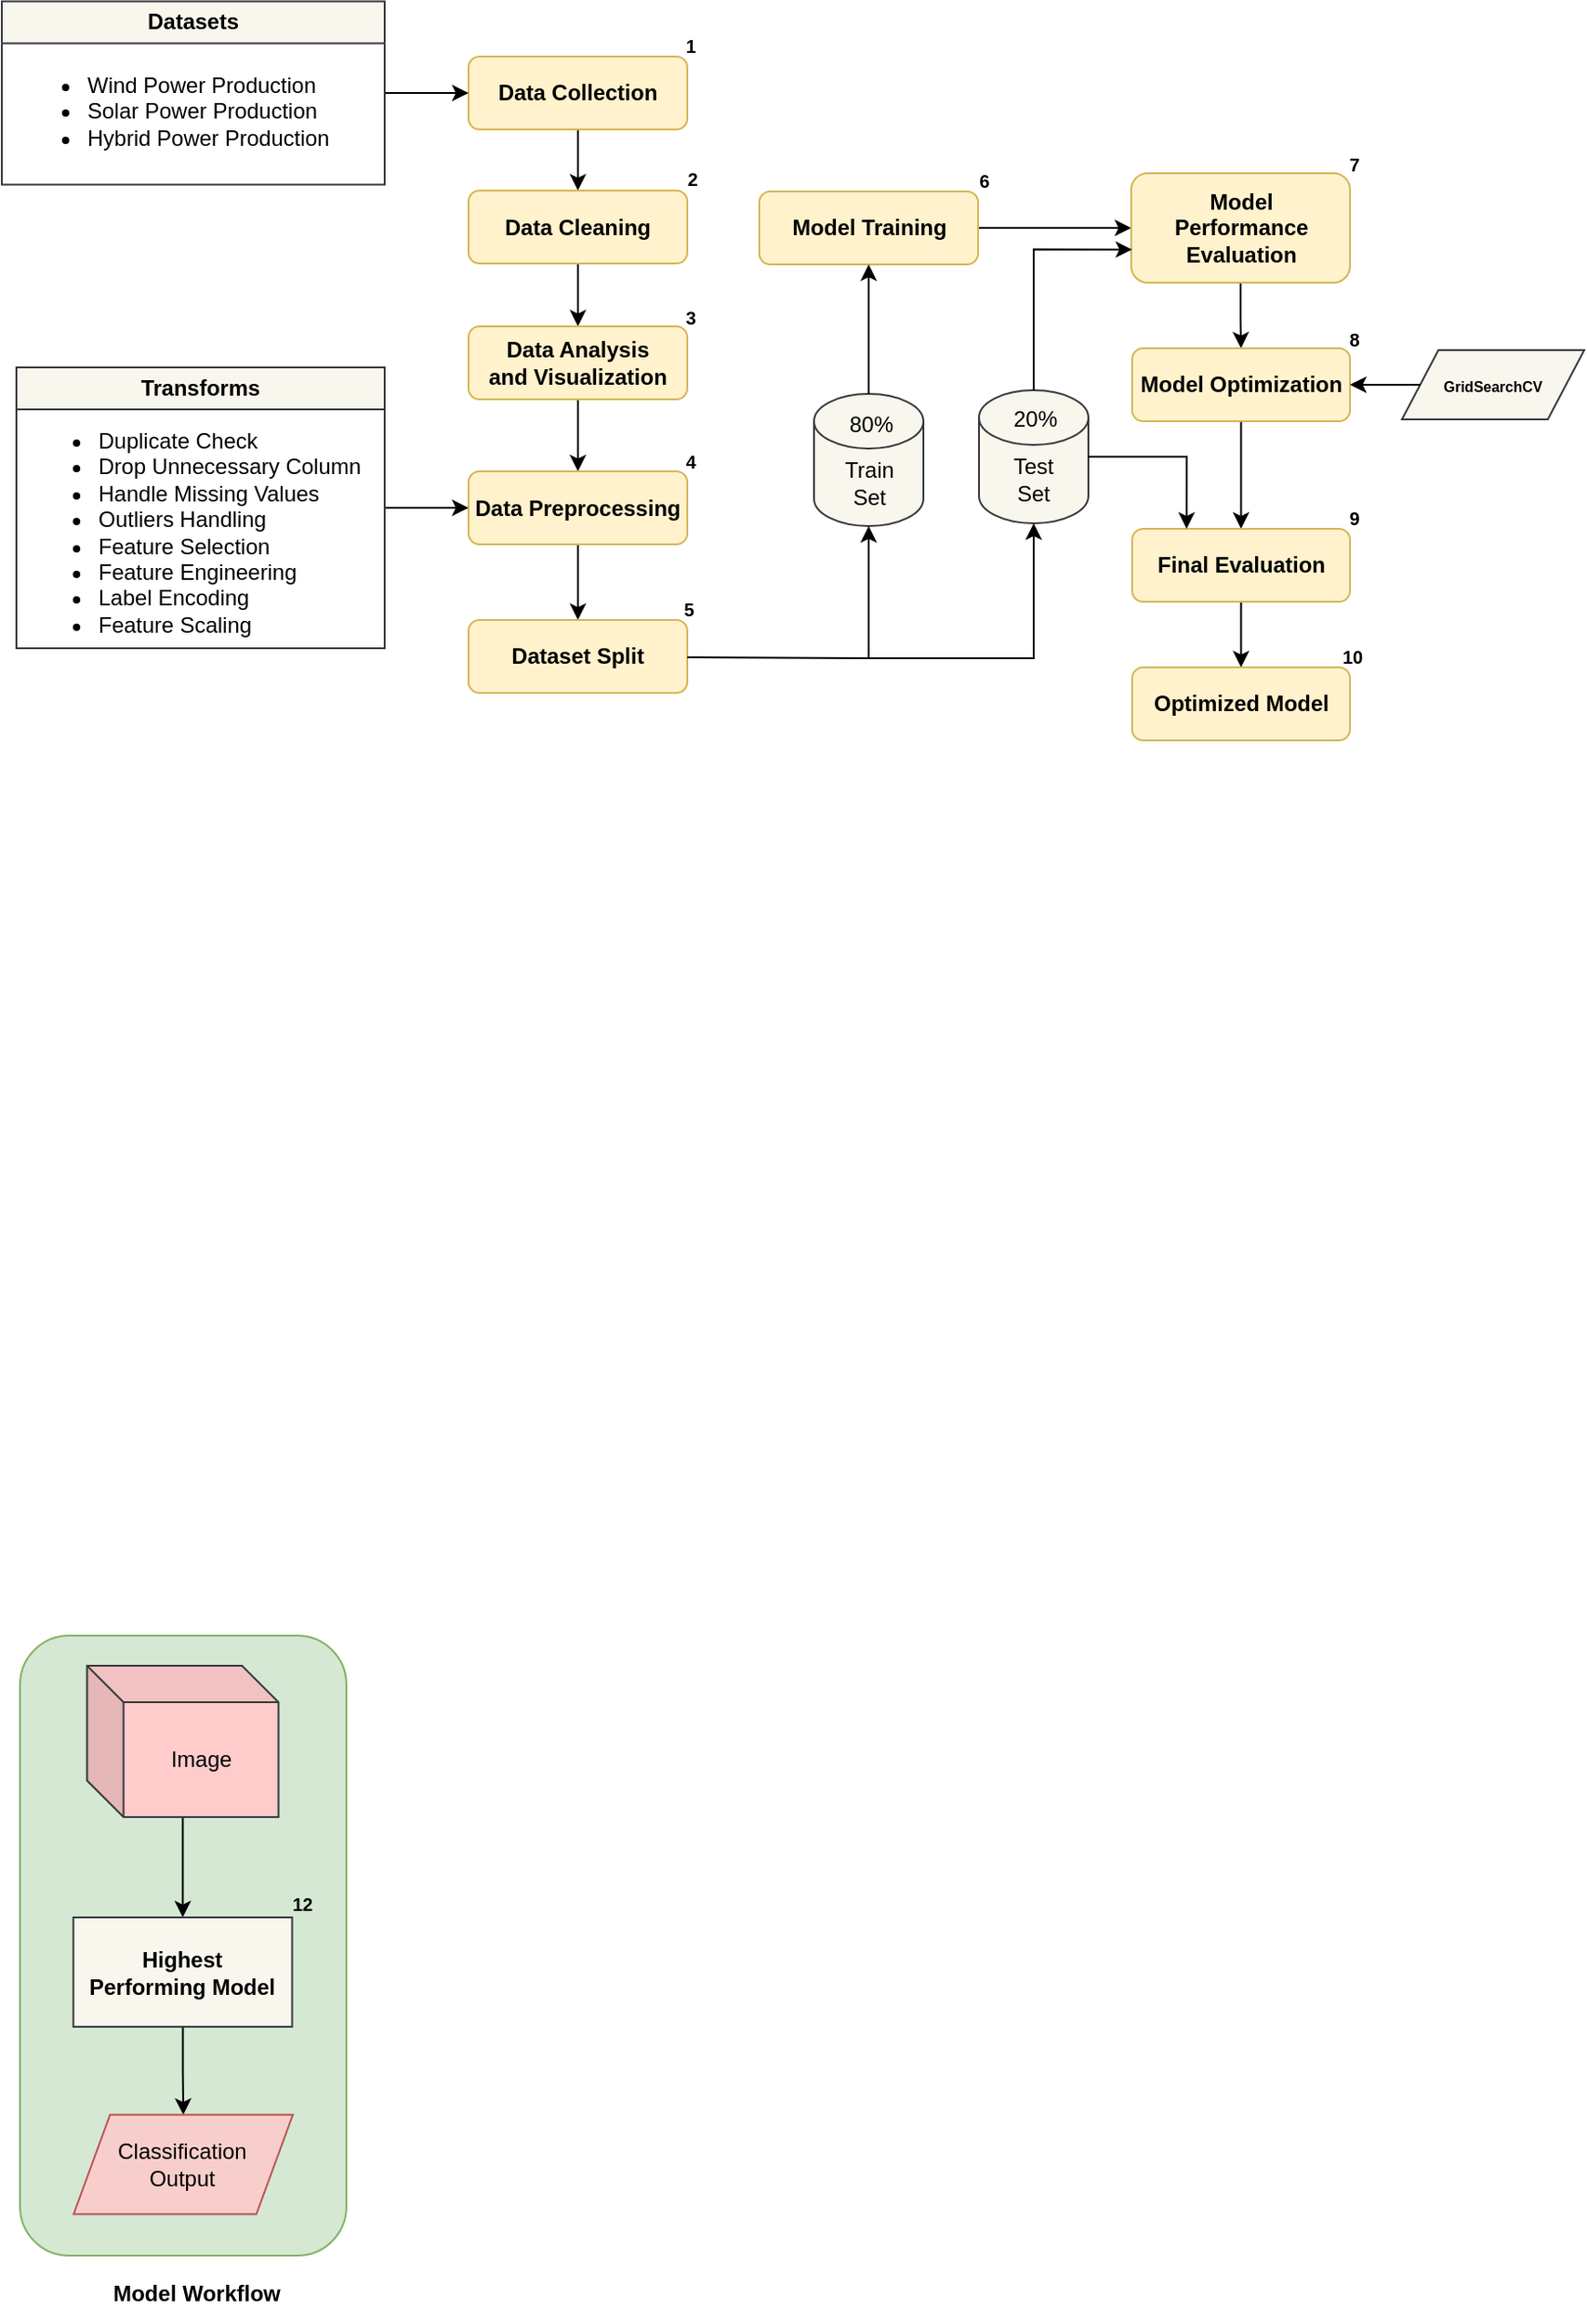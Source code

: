 <mxfile version="24.7.7">
  <diagram name="Page-1" id="dipAg9F32XSySP343pbI">
    <mxGraphModel dx="1434" dy="738" grid="1" gridSize="10" guides="1" tooltips="1" connect="1" arrows="1" fold="1" page="1" pageScale="1" pageWidth="1100" pageHeight="850" math="0" shadow="0">
      <root>
        <mxCell id="0" />
        <mxCell id="1" parent="0" />
        <mxCell id="JdqeZymZgtsDF4_kYVaT-68" style="edgeStyle=orthogonalEdgeStyle;rounded=0;orthogonalLoop=1;jettySize=auto;html=1;entryX=0.5;entryY=0;entryDx=0;entryDy=0;" parent="1" source="JdqeZymZgtsDF4_kYVaT-3" target="JdqeZymZgtsDF4_kYVaT-5" edge="1">
          <mxGeometry relative="1" as="geometry" />
        </mxCell>
        <mxCell id="JdqeZymZgtsDF4_kYVaT-3" value="Data Collection" style="rounded=1;whiteSpace=wrap;html=1;fontStyle=1;fillColor=#fff2cc;strokeColor=#d6b656;" parent="1" vertex="1">
          <mxGeometry x="398" y="94" width="120" height="40" as="geometry" />
        </mxCell>
        <mxCell id="JdqeZymZgtsDF4_kYVaT-70" style="edgeStyle=orthogonalEdgeStyle;rounded=0;orthogonalLoop=1;jettySize=auto;html=1;entryX=0.5;entryY=0;entryDx=0;entryDy=0;" parent="1" source="JdqeZymZgtsDF4_kYVaT-5" target="JdqeZymZgtsDF4_kYVaT-7" edge="1">
          <mxGeometry relative="1" as="geometry" />
        </mxCell>
        <mxCell id="JdqeZymZgtsDF4_kYVaT-5" value="Data Cleaning" style="rounded=1;whiteSpace=wrap;html=1;fontStyle=1;fillColor=#fff2cc;strokeColor=#d6b656;" parent="1" vertex="1">
          <mxGeometry x="398" y="167.5" width="120" height="40" as="geometry" />
        </mxCell>
        <mxCell id="JdqeZymZgtsDF4_kYVaT-71" style="edgeStyle=orthogonalEdgeStyle;rounded=0;orthogonalLoop=1;jettySize=auto;html=1;entryX=0.5;entryY=0;entryDx=0;entryDy=0;" parent="1" source="JdqeZymZgtsDF4_kYVaT-7" target="JdqeZymZgtsDF4_kYVaT-9" edge="1">
          <mxGeometry relative="1" as="geometry" />
        </mxCell>
        <mxCell id="JdqeZymZgtsDF4_kYVaT-7" value="Data Analysis&lt;br&gt;and Visualization" style="rounded=1;whiteSpace=wrap;html=1;fontStyle=1;fillColor=#fff2cc;strokeColor=#d6b656;" parent="1" vertex="1">
          <mxGeometry x="398" y="242" width="120" height="40" as="geometry" />
        </mxCell>
        <mxCell id="JdqeZymZgtsDF4_kYVaT-72" style="edgeStyle=orthogonalEdgeStyle;rounded=0;orthogonalLoop=1;jettySize=auto;html=1;entryX=0.5;entryY=0;entryDx=0;entryDy=0;" parent="1" source="JdqeZymZgtsDF4_kYVaT-9" target="JdqeZymZgtsDF4_kYVaT-16" edge="1">
          <mxGeometry relative="1" as="geometry" />
        </mxCell>
        <mxCell id="JdqeZymZgtsDF4_kYVaT-9" value="Data Preprocessing" style="rounded=1;whiteSpace=wrap;html=1;fontStyle=1;fillColor=#fff2cc;strokeColor=#d6b656;" parent="1" vertex="1">
          <mxGeometry x="398" y="321.5" width="120" height="40" as="geometry" />
        </mxCell>
        <mxCell id="JdqeZymZgtsDF4_kYVaT-16" value="Dataset Split" style="rounded=1;whiteSpace=wrap;html=1;fontStyle=1;fillColor=#fff2cc;strokeColor=#d6b656;" parent="1" vertex="1">
          <mxGeometry x="398" y="403" width="120" height="40" as="geometry" />
        </mxCell>
        <mxCell id="JdqeZymZgtsDF4_kYVaT-18" value="" style="group" parent="1" vertex="1" connectable="0">
          <mxGeometry x="587.5" y="279" width="61" height="72.5" as="geometry" />
        </mxCell>
        <mxCell id="JdqeZymZgtsDF4_kYVaT-19" value="Train&lt;br&gt;Set" style="shape=cylinder3;whiteSpace=wrap;html=1;boundedLbl=1;backgroundOutline=1;size=15;fillColor=#f9f7ed;strokeColor=#36393d;" parent="JdqeZymZgtsDF4_kYVaT-18" vertex="1">
          <mxGeometry width="60" height="72.5" as="geometry" />
        </mxCell>
        <mxCell id="JdqeZymZgtsDF4_kYVaT-20" value="80%" style="text;html=1;align=center;verticalAlign=middle;whiteSpace=wrap;rounded=0;" parent="JdqeZymZgtsDF4_kYVaT-18" vertex="1">
          <mxGeometry x="1" y="6.5" width="60" height="20" as="geometry" />
        </mxCell>
        <mxCell id="JdqeZymZgtsDF4_kYVaT-102" value="" style="edgeStyle=orthogonalEdgeStyle;rounded=0;orthogonalLoop=1;jettySize=auto;html=1;" parent="1" source="JdqeZymZgtsDF4_kYVaT-25" target="JdqeZymZgtsDF4_kYVaT-27" edge="1">
          <mxGeometry relative="1" as="geometry" />
        </mxCell>
        <mxCell id="JdqeZymZgtsDF4_kYVaT-25" value="Model Training" style="rounded=1;whiteSpace=wrap;html=1;fontStyle=1;fillColor=#fff2cc;strokeColor=#d6b656;" parent="1" vertex="1">
          <mxGeometry x="557.5" y="168" width="120" height="40" as="geometry" />
        </mxCell>
        <mxCell id="JdqeZymZgtsDF4_kYVaT-26" value="" style="edgeStyle=orthogonalEdgeStyle;rounded=0;orthogonalLoop=1;jettySize=auto;html=1;" parent="1" source="JdqeZymZgtsDF4_kYVaT-27" target="JdqeZymZgtsDF4_kYVaT-33" edge="1">
          <mxGeometry relative="1" as="geometry" />
        </mxCell>
        <mxCell id="JdqeZymZgtsDF4_kYVaT-27" value="Model&lt;br&gt;Performance&lt;br&gt;Evaluation" style="rounded=1;whiteSpace=wrap;html=1;fontStyle=1;fillColor=#fff2cc;strokeColor=#d6b656;" parent="1" vertex="1">
          <mxGeometry x="761.5" y="158" width="120" height="60" as="geometry" />
        </mxCell>
        <mxCell id="JdqeZymZgtsDF4_kYVaT-28" value="" style="group" parent="1" vertex="1" connectable="0">
          <mxGeometry x="678" y="277" width="61" height="73" as="geometry" />
        </mxCell>
        <mxCell id="JdqeZymZgtsDF4_kYVaT-29" value="Test&lt;br&gt;Set" style="shape=cylinder3;whiteSpace=wrap;html=1;boundedLbl=1;backgroundOutline=1;size=15;fillColor=#f9f7ed;strokeColor=#36393d;" parent="JdqeZymZgtsDF4_kYVaT-28" vertex="1">
          <mxGeometry width="60" height="73" as="geometry" />
        </mxCell>
        <mxCell id="JdqeZymZgtsDF4_kYVaT-30" value="20%" style="text;html=1;align=center;verticalAlign=middle;whiteSpace=wrap;rounded=0;" parent="JdqeZymZgtsDF4_kYVaT-28" vertex="1">
          <mxGeometry x="1" y="5.06" width="60" height="22.77" as="geometry" />
        </mxCell>
        <mxCell id="JdqeZymZgtsDF4_kYVaT-32" value="" style="edgeStyle=orthogonalEdgeStyle;rounded=0;orthogonalLoop=1;jettySize=auto;html=1;" parent="1" source="JdqeZymZgtsDF4_kYVaT-33" target="JdqeZymZgtsDF4_kYVaT-38" edge="1">
          <mxGeometry relative="1" as="geometry" />
        </mxCell>
        <mxCell id="JdqeZymZgtsDF4_kYVaT-33" value="Model Optimization" style="rounded=1;whiteSpace=wrap;html=1;fontStyle=1;fillColor=#fff2cc;strokeColor=#d6b656;" parent="1" vertex="1">
          <mxGeometry x="762" y="254" width="119.5" height="40" as="geometry" />
        </mxCell>
        <mxCell id="JdqeZymZgtsDF4_kYVaT-107" value="" style="edgeStyle=orthogonalEdgeStyle;rounded=0;orthogonalLoop=1;jettySize=auto;html=1;" parent="1" source="JdqeZymZgtsDF4_kYVaT-38" target="JdqeZymZgtsDF4_kYVaT-106" edge="1">
          <mxGeometry relative="1" as="geometry" />
        </mxCell>
        <mxCell id="JdqeZymZgtsDF4_kYVaT-38" value="Final Evaluation" style="rounded=1;whiteSpace=wrap;html=1;fontStyle=1;fillColor=#fff2cc;strokeColor=#d6b656;" parent="1" vertex="1">
          <mxGeometry x="762" y="353" width="119.5" height="40" as="geometry" />
        </mxCell>
        <mxCell id="JdqeZymZgtsDF4_kYVaT-42" value="" style="group" parent="1" vertex="1" connectable="0">
          <mxGeometry x="152" y="960" width="179" height="376" as="geometry" />
        </mxCell>
        <mxCell id="JdqeZymZgtsDF4_kYVaT-43" value="" style="rounded=1;whiteSpace=wrap;html=1;fillColor=#d5e8d4;strokeColor=#82b366;" parent="JdqeZymZgtsDF4_kYVaT-42" vertex="1">
          <mxGeometry width="179" height="340" as="geometry" />
        </mxCell>
        <mxCell id="JdqeZymZgtsDF4_kYVaT-44" style="edgeStyle=orthogonalEdgeStyle;rounded=0;orthogonalLoop=1;jettySize=auto;html=1;entryX=0.5;entryY=0;entryDx=0;entryDy=0;" parent="JdqeZymZgtsDF4_kYVaT-42" source="JdqeZymZgtsDF4_kYVaT-45" target="JdqeZymZgtsDF4_kYVaT-47" edge="1">
          <mxGeometry relative="1" as="geometry" />
        </mxCell>
        <mxCell id="JdqeZymZgtsDF4_kYVaT-45" value="Image" style="shape=cube;whiteSpace=wrap;html=1;boundedLbl=1;backgroundOutline=1;darkOpacity=0.05;darkOpacity2=0.1;fillColor=#ffcccc;strokeColor=#36393d;" parent="JdqeZymZgtsDF4_kYVaT-42" vertex="1">
          <mxGeometry x="36.75" y="16.5" width="105" height="83" as="geometry" />
        </mxCell>
        <mxCell id="JdqeZymZgtsDF4_kYVaT-46" value="" style="edgeStyle=orthogonalEdgeStyle;rounded=0;orthogonalLoop=1;jettySize=auto;html=1;" parent="JdqeZymZgtsDF4_kYVaT-42" source="JdqeZymZgtsDF4_kYVaT-47" target="JdqeZymZgtsDF4_kYVaT-48" edge="1">
          <mxGeometry relative="1" as="geometry" />
        </mxCell>
        <mxCell id="JdqeZymZgtsDF4_kYVaT-47" value="Highest&lt;br&gt;Performing Model" style="rounded=0;whiteSpace=wrap;html=1;fontStyle=1;fillColor=#f9f7ed;strokeColor=#36393d;" parent="JdqeZymZgtsDF4_kYVaT-42" vertex="1">
          <mxGeometry x="29.25" y="154.5" width="120" height="60" as="geometry" />
        </mxCell>
        <mxCell id="JdqeZymZgtsDF4_kYVaT-48" value="&lt;div&gt;Classification&lt;br&gt;Output&lt;/div&gt;" style="shape=parallelogram;perimeter=parallelogramPerimeter;whiteSpace=wrap;html=1;fixedSize=1;fillColor=#f8cecc;strokeColor=#b85450;" parent="JdqeZymZgtsDF4_kYVaT-42" vertex="1">
          <mxGeometry x="29.38" y="262.75" width="120.25" height="54.5" as="geometry" />
        </mxCell>
        <mxCell id="JdqeZymZgtsDF4_kYVaT-49" value="&lt;font style=&quot;font-size: 12px;&quot;&gt;Model Workflow&lt;/font&gt;" style="text;html=1;align=center;verticalAlign=middle;whiteSpace=wrap;rounded=0;fontStyle=1" parent="JdqeZymZgtsDF4_kYVaT-42" vertex="1">
          <mxGeometry x="40" y="346" width="114.25" height="30" as="geometry" />
        </mxCell>
        <mxCell id="JdqeZymZgtsDF4_kYVaT-50" value="&lt;b&gt;&lt;font style=&quot;font-size: 10px;&quot;&gt;12&lt;/font&gt;&lt;/b&gt;" style="text;html=1;align=center;verticalAlign=middle;whiteSpace=wrap;rounded=0;" parent="JdqeZymZgtsDF4_kYVaT-42" vertex="1">
          <mxGeometry x="144.75" y="139.5" width="20" height="15" as="geometry" />
        </mxCell>
        <mxCell id="JdqeZymZgtsDF4_kYVaT-53" value="&lt;b&gt;&lt;font style=&quot;font-size: 10px;&quot;&gt;1&lt;/font&gt;&lt;/b&gt;" style="text;html=1;align=center;verticalAlign=middle;whiteSpace=wrap;rounded=0;" parent="1" vertex="1">
          <mxGeometry x="510" y="80" width="20" height="15" as="geometry" />
        </mxCell>
        <mxCell id="JdqeZymZgtsDF4_kYVaT-54" value="&lt;b&gt;&lt;font style=&quot;font-size: 10px;&quot;&gt;2&lt;/font&gt;&lt;/b&gt;" style="text;html=1;align=center;verticalAlign=middle;whiteSpace=wrap;rounded=0;" parent="1" vertex="1">
          <mxGeometry x="511" y="153" width="20" height="15" as="geometry" />
        </mxCell>
        <mxCell id="JdqeZymZgtsDF4_kYVaT-55" value="&lt;b&gt;&lt;font style=&quot;font-size: 10px;&quot;&gt;3&lt;/font&gt;&lt;/b&gt;" style="text;html=1;align=center;verticalAlign=middle;whiteSpace=wrap;rounded=0;" parent="1" vertex="1">
          <mxGeometry x="510" y="229" width="20" height="15" as="geometry" />
        </mxCell>
        <mxCell id="JdqeZymZgtsDF4_kYVaT-56" value="&lt;b&gt;&lt;font style=&quot;font-size: 10px;&quot;&gt;4&lt;/font&gt;&lt;/b&gt;" style="text;html=1;align=center;verticalAlign=middle;whiteSpace=wrap;rounded=0;" parent="1" vertex="1">
          <mxGeometry x="510" y="308.5" width="20" height="15" as="geometry" />
        </mxCell>
        <mxCell id="JdqeZymZgtsDF4_kYVaT-57" value="&lt;b&gt;&lt;font style=&quot;font-size: 10px;&quot;&gt;5&lt;/font&gt;&lt;/b&gt;" style="text;html=1;align=center;verticalAlign=middle;whiteSpace=wrap;rounded=0;" parent="1" vertex="1">
          <mxGeometry x="509" y="389" width="20" height="15" as="geometry" />
        </mxCell>
        <mxCell id="JdqeZymZgtsDF4_kYVaT-58" value="&lt;b&gt;&lt;font style=&quot;font-size: 10px;&quot;&gt;6&lt;/font&gt;&lt;/b&gt;" style="text;html=1;align=center;verticalAlign=middle;whiteSpace=wrap;rounded=0;" parent="1" vertex="1">
          <mxGeometry x="671" y="154.5" width="20" height="15" as="geometry" />
        </mxCell>
        <mxCell id="JdqeZymZgtsDF4_kYVaT-59" value="&lt;b&gt;&lt;font style=&quot;font-size: 10px;&quot;&gt;7&lt;/font&gt;&lt;/b&gt;" style="text;html=1;align=center;verticalAlign=middle;whiteSpace=wrap;rounded=0;" parent="1" vertex="1">
          <mxGeometry x="874" y="145" width="20" height="15" as="geometry" />
        </mxCell>
        <mxCell id="JdqeZymZgtsDF4_kYVaT-60" value="&lt;b&gt;&lt;font style=&quot;font-size: 10px;&quot;&gt;8&lt;/font&gt;&lt;/b&gt;" style="text;html=1;align=center;verticalAlign=middle;whiteSpace=wrap;rounded=0;" parent="1" vertex="1">
          <mxGeometry x="874" y="241" width="20" height="15" as="geometry" />
        </mxCell>
        <mxCell id="JdqeZymZgtsDF4_kYVaT-61" value="&lt;b&gt;&lt;font style=&quot;font-size: 10px;&quot;&gt;9&lt;/font&gt;&lt;/b&gt;" style="text;html=1;align=center;verticalAlign=middle;whiteSpace=wrap;rounded=0;" parent="1" vertex="1">
          <mxGeometry x="874" y="339" width="20" height="15" as="geometry" />
        </mxCell>
        <mxCell id="JdqeZymZgtsDF4_kYVaT-62" value="&lt;b&gt;&lt;font style=&quot;font-size: 10px;&quot;&gt;10&lt;/font&gt;&lt;/b&gt;" style="text;html=1;align=center;verticalAlign=middle;whiteSpace=wrap;rounded=0;" parent="1" vertex="1">
          <mxGeometry x="873" y="415.5" width="20" height="15" as="geometry" />
        </mxCell>
        <mxCell id="JdqeZymZgtsDF4_kYVaT-98" value="" style="endArrow=classic;html=1;rounded=0;entryX=0.5;entryY=1;entryDx=0;entryDy=0;entryPerimeter=0;" parent="1" target="JdqeZymZgtsDF4_kYVaT-29" edge="1">
          <mxGeometry width="50" height="50" relative="1" as="geometry">
            <mxPoint x="618" y="424" as="sourcePoint" />
            <mxPoint x="708" y="387" as="targetPoint" />
            <Array as="points">
              <mxPoint x="708" y="424" />
            </Array>
          </mxGeometry>
        </mxCell>
        <mxCell id="JdqeZymZgtsDF4_kYVaT-99" style="edgeStyle=orthogonalEdgeStyle;rounded=0;orthogonalLoop=1;jettySize=auto;html=1;entryX=0.5;entryY=1;entryDx=0;entryDy=0;entryPerimeter=0;" parent="1" target="JdqeZymZgtsDF4_kYVaT-19" edge="1">
          <mxGeometry relative="1" as="geometry">
            <mxPoint x="518" y="423.5" as="sourcePoint" />
            <mxPoint x="618" y="354" as="targetPoint" />
          </mxGeometry>
        </mxCell>
        <mxCell id="JdqeZymZgtsDF4_kYVaT-100" value="" style="edgeStyle=orthogonalEdgeStyle;rounded=0;orthogonalLoop=1;jettySize=auto;html=1;" parent="1" source="JdqeZymZgtsDF4_kYVaT-19" target="JdqeZymZgtsDF4_kYVaT-25" edge="1">
          <mxGeometry relative="1" as="geometry" />
        </mxCell>
        <mxCell id="JdqeZymZgtsDF4_kYVaT-104" style="edgeStyle=orthogonalEdgeStyle;rounded=0;orthogonalLoop=1;jettySize=auto;html=1;entryX=0.004;entryY=0.697;entryDx=0;entryDy=0;entryPerimeter=0;exitX=0.5;exitY=0;exitDx=0;exitDy=0;exitPerimeter=0;" parent="1" source="JdqeZymZgtsDF4_kYVaT-29" target="JdqeZymZgtsDF4_kYVaT-27" edge="1">
          <mxGeometry relative="1" as="geometry" />
        </mxCell>
        <mxCell id="JdqeZymZgtsDF4_kYVaT-105" style="edgeStyle=orthogonalEdgeStyle;rounded=0;orthogonalLoop=1;jettySize=auto;html=1;entryX=0.25;entryY=0;entryDx=0;entryDy=0;" parent="1" source="JdqeZymZgtsDF4_kYVaT-29" target="JdqeZymZgtsDF4_kYVaT-38" edge="1">
          <mxGeometry relative="1" as="geometry" />
        </mxCell>
        <mxCell id="JdqeZymZgtsDF4_kYVaT-106" value="Optimized Model" style="rounded=1;whiteSpace=wrap;html=1;fontStyle=1;fillColor=#fff2cc;strokeColor=#d6b656;" parent="1" vertex="1">
          <mxGeometry x="762" y="429" width="119.5" height="40" as="geometry" />
        </mxCell>
        <mxCell id="JdqeZymZgtsDF4_kYVaT-161" value="" style="group;fontStyle=1" parent="1" vertex="1" connectable="0">
          <mxGeometry x="910" y="255" width="100" height="38" as="geometry" />
        </mxCell>
        <mxCell id="JdqeZymZgtsDF4_kYVaT-160" value="" style="shape=parallelogram;perimeter=parallelogramPerimeter;whiteSpace=wrap;html=1;fixedSize=1;fillColor=#f9f7ed;strokeColor=#36393d;" parent="JdqeZymZgtsDF4_kYVaT-161" vertex="1">
          <mxGeometry width="100" height="38" as="geometry" />
        </mxCell>
        <mxCell id="JdqeZymZgtsDF4_kYVaT-159" value="&lt;font style=&quot;font-size: 8px;&quot;&gt;&lt;b&gt;GridSearchCV&lt;/b&gt;&lt;/font&gt;" style="text;html=1;align=center;verticalAlign=middle;whiteSpace=wrap;rounded=0;" parent="JdqeZymZgtsDF4_kYVaT-161" vertex="1">
          <mxGeometry x="20" y="4" width="60" height="30" as="geometry" />
        </mxCell>
        <mxCell id="JdqeZymZgtsDF4_kYVaT-162" value="" style="edgeStyle=orthogonalEdgeStyle;rounded=0;orthogonalLoop=1;jettySize=auto;html=1;" parent="1" source="JdqeZymZgtsDF4_kYVaT-160" target="JdqeZymZgtsDF4_kYVaT-33" edge="1">
          <mxGeometry relative="1" as="geometry" />
        </mxCell>
        <mxCell id="JdqeZymZgtsDF4_kYVaT-166" value="" style="edgeStyle=orthogonalEdgeStyle;rounded=0;orthogonalLoop=1;jettySize=auto;html=1;" parent="1" source="JdqeZymZgtsDF4_kYVaT-164" target="JdqeZymZgtsDF4_kYVaT-9" edge="1">
          <mxGeometry relative="1" as="geometry" />
        </mxCell>
        <mxCell id="JdqeZymZgtsDF4_kYVaT-164" value="Transforms" style="swimlane;whiteSpace=wrap;html=1;fillColor=#f9f7ed;strokeColor=#36393d;" parent="1" vertex="1">
          <mxGeometry x="150" y="264.5" width="202" height="154" as="geometry" />
        </mxCell>
        <mxCell id="JdqeZymZgtsDF4_kYVaT-165" value="&lt;div&gt;&lt;ul&gt;&lt;li&gt;Duplicate Check&lt;/li&gt;&lt;li&gt;Drop Unnecessary Column&lt;/li&gt;&lt;li&gt;Handle Missing Values&lt;/li&gt;&lt;li&gt;Outliers Handling&lt;/li&gt;&lt;li&gt;Feature Selection&lt;/li&gt;&lt;li&gt;Feature Engineering&lt;/li&gt;&lt;li&gt;Label Encoding&lt;/li&gt;&lt;li&gt;Feature Scaling&lt;/li&gt;&lt;/ul&gt;&lt;/div&gt;" style="text;html=1;align=left;verticalAlign=middle;whiteSpace=wrap;rounded=0;" parent="JdqeZymZgtsDF4_kYVaT-164" vertex="1">
          <mxGeometry x="3" y="31" width="190" height="118" as="geometry" />
        </mxCell>
        <mxCell id="JdqeZymZgtsDF4_kYVaT-170" value="" style="edgeStyle=orthogonalEdgeStyle;rounded=0;orthogonalLoop=1;jettySize=auto;html=1;" parent="1" source="JdqeZymZgtsDF4_kYVaT-167" target="JdqeZymZgtsDF4_kYVaT-3" edge="1">
          <mxGeometry relative="1" as="geometry" />
        </mxCell>
        <mxCell id="JdqeZymZgtsDF4_kYVaT-167" value="Datasets" style="swimlane;whiteSpace=wrap;html=1;fillColor=#f9f7ed;strokeColor=#36393d;" parent="1" vertex="1">
          <mxGeometry x="142" y="63.75" width="210" height="100.5" as="geometry" />
        </mxCell>
        <mxCell id="JdqeZymZgtsDF4_kYVaT-169" value="&lt;div&gt;&lt;ul&gt;&lt;li&gt;Wind Power Production&lt;/li&gt;&lt;li&gt;Solar Power Production&lt;/li&gt;&lt;li&gt;Hybrid Power Production&lt;/li&gt;&lt;/ul&gt;&lt;/div&gt;" style="text;html=1;align=left;verticalAlign=middle;resizable=0;points=[];autosize=1;strokeColor=none;fillColor=none;" parent="JdqeZymZgtsDF4_kYVaT-167" vertex="1">
          <mxGeometry x="5" y="20.5" width="200" height="80" as="geometry" />
        </mxCell>
      </root>
    </mxGraphModel>
  </diagram>
</mxfile>
